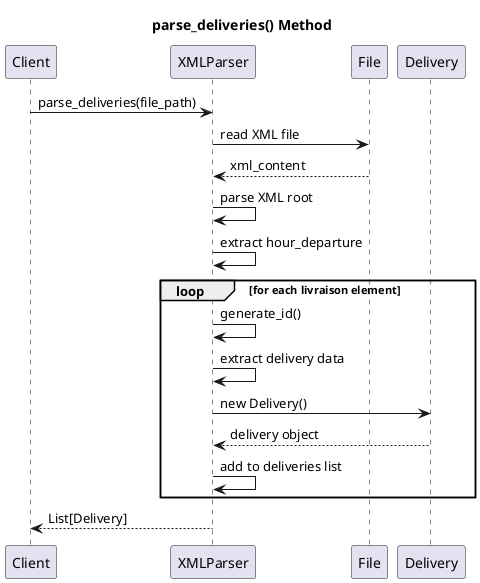 @startuml parse_deliveries_sequence
title parse_deliveries() Method

participant Client
participant XMLParser
participant File
participant Delivery

Client -> XMLParser: parse_deliveries(file_path)
XMLParser -> File: read XML file
File --> XMLParser: xml_content

XMLParser -> XMLParser: parse XML root
XMLParser -> XMLParser: extract hour_departure

loop for each livraison element
    XMLParser -> XMLParser: generate_id()
    XMLParser -> XMLParser: extract delivery data
    XMLParser -> Delivery: new Delivery()
    Delivery --> XMLParser: delivery object
    XMLParser -> XMLParser: add to deliveries list
end

XMLParser --> Client: List[Delivery]

@enduml